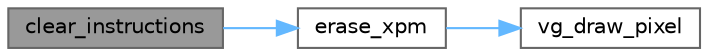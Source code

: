 digraph "clear_instructions"
{
 // LATEX_PDF_SIZE
  bgcolor="transparent";
  edge [fontname=Helvetica,fontsize=10,labelfontname=Helvetica,labelfontsize=10];
  node [fontname=Helvetica,fontsize=10,shape=box,height=0.2,width=0.4];
  rankdir="LR";
  Node1 [label="clear_instructions",height=0.2,width=0.4,color="gray40", fillcolor="grey60", style="filled", fontcolor="black",tooltip="This function clears the XPM images for the instruction."];
  Node1 -> Node2 [color="steelblue1",style="solid"];
  Node2 [label="erase_xpm",height=0.2,width=0.4,color="grey40", fillcolor="white", style="filled",URL="$vbe__graphics_8c.html#a523ae4127a08a05e5625c63ddbec8921",tooltip="Erases an xpm image from the screen."];
  Node2 -> Node3 [color="steelblue1",style="solid"];
  Node3 [label="vg_draw_pixel",height=0.2,width=0.4,color="grey40", fillcolor="white", style="filled",URL="$vbe__graphics_8c.html#a08c498ffeb0a3962e3b7711b57397741",tooltip="Draws a pixel on the screen."];
}
